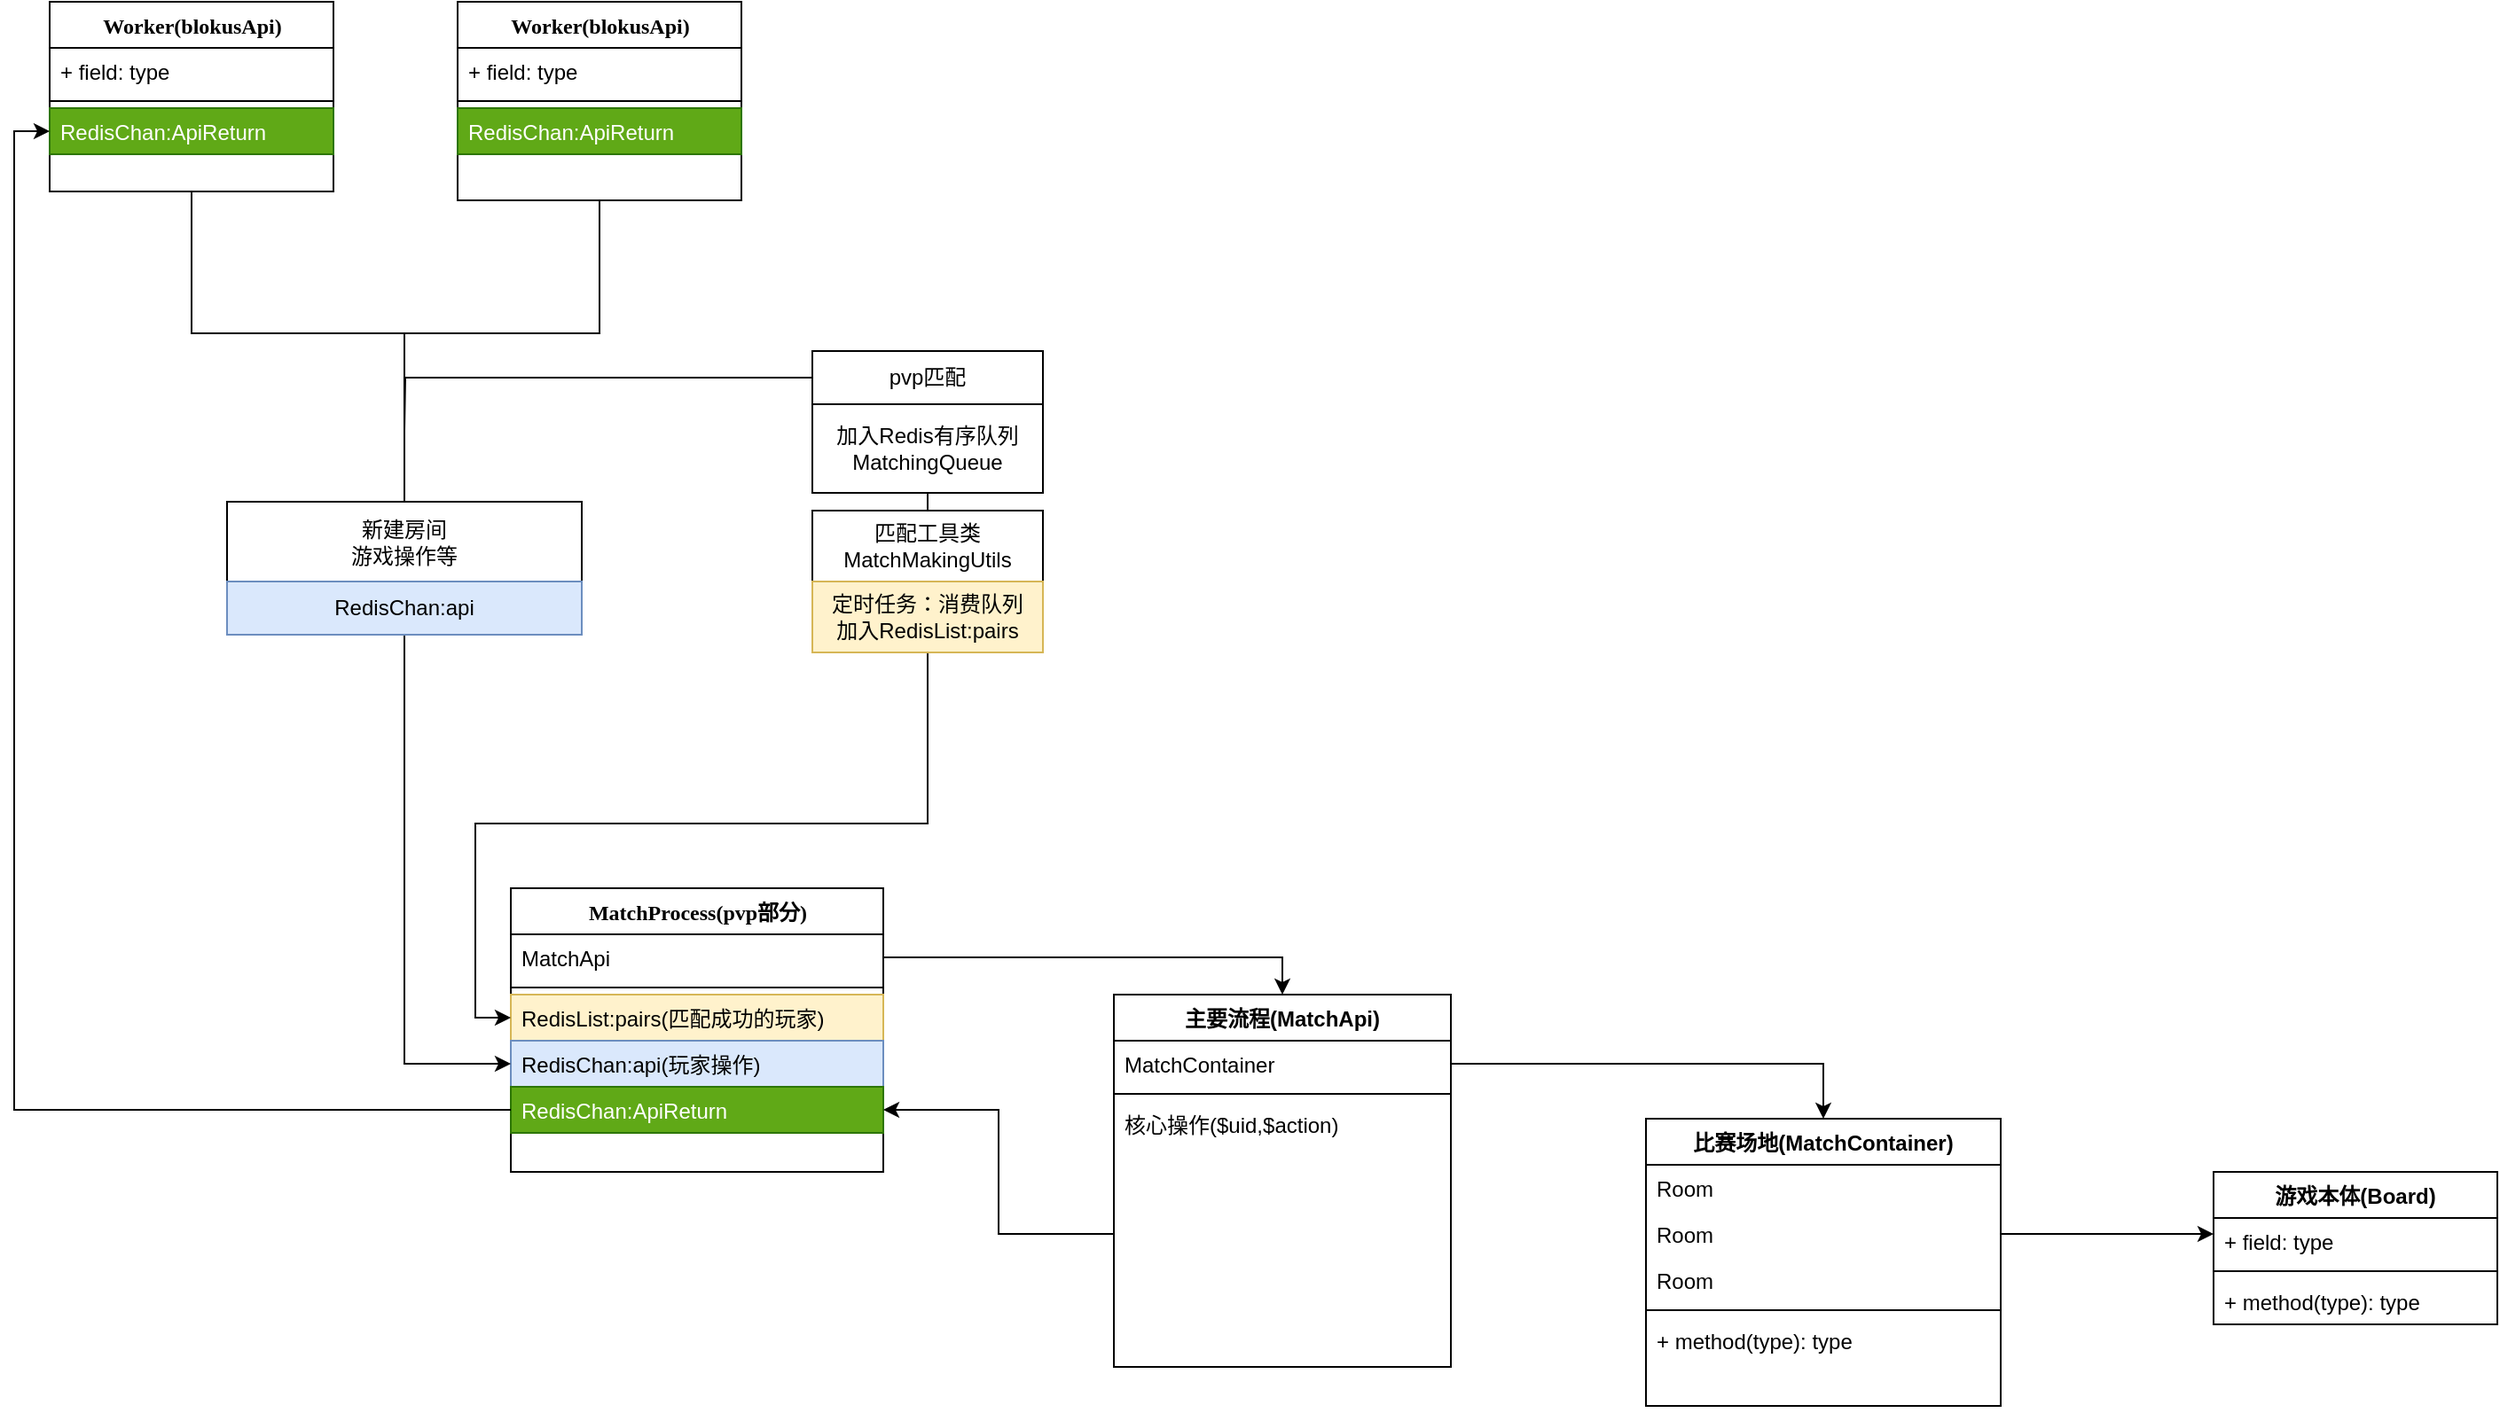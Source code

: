 <mxfile version="14.7.3" type="github">
  <diagram name="Page-1" id="9f46799a-70d6-7492-0946-bef42562c5a5">
    <mxGraphModel dx="1038" dy="548" grid="1" gridSize="10" guides="1" tooltips="1" connect="1" arrows="1" fold="1" page="1" pageScale="1" pageWidth="2336" pageHeight="1654" background="#ffffff" math="0" shadow="0">
      <root>
        <mxCell id="0" />
        <mxCell id="1" parent="0" />
        <mxCell id="VSd684DyAT3_PVR07CFp-17" style="edgeStyle=orthogonalEdgeStyle;rounded=0;orthogonalLoop=1;jettySize=auto;html=1;exitX=0.5;exitY=1;exitDx=0;exitDy=0;endArrow=none;endFill=0;" parent="1" source="78961159f06e98e8-17" edge="1">
          <mxGeometry relative="1" as="geometry">
            <mxPoint x="540" y="457" as="targetPoint" />
            <Array as="points">
              <mxPoint x="420" y="367" />
              <mxPoint x="540" y="367" />
            </Array>
          </mxGeometry>
        </mxCell>
        <mxCell id="78961159f06e98e8-17" value="Worker(blokusApi)" style="swimlane;html=1;fontStyle=1;align=center;verticalAlign=top;childLayout=stackLayout;horizontal=1;startSize=26;horizontalStack=0;resizeParent=1;resizeLast=0;collapsible=1;marginBottom=0;swimlaneFillColor=#ffffff;rounded=0;shadow=0;comic=0;labelBackgroundColor=none;strokeWidth=1;fillColor=none;fontFamily=Verdana;fontSize=12" parent="1" vertex="1">
          <mxGeometry x="340" y="180" width="160" height="107" as="geometry" />
        </mxCell>
        <mxCell id="78961159f06e98e8-24" value="+ field: type" style="text;html=1;strokeColor=none;fillColor=none;align=left;verticalAlign=top;spacingLeft=4;spacingRight=4;whiteSpace=wrap;overflow=hidden;rotatable=0;points=[[0,0.5],[1,0.5]];portConstraint=eastwest;" parent="78961159f06e98e8-17" vertex="1">
          <mxGeometry y="26" width="160" height="26" as="geometry" />
        </mxCell>
        <mxCell id="78961159f06e98e8-19" value="" style="line;html=1;strokeWidth=1;fillColor=none;align=left;verticalAlign=middle;spacingTop=-1;spacingLeft=3;spacingRight=3;rotatable=0;labelPosition=right;points=[];portConstraint=eastwest;" parent="78961159f06e98e8-17" vertex="1">
          <mxGeometry y="52" width="160" height="8" as="geometry" />
        </mxCell>
        <mxCell id="78961159f06e98e8-27" value="RedisChan:ApiReturn" style="text;html=1;strokeColor=#2D7600;fillColor=#60a917;align=left;verticalAlign=top;spacingLeft=4;spacingRight=4;whiteSpace=wrap;overflow=hidden;rotatable=0;points=[[0,0.5],[1,0.5]];portConstraint=eastwest;fontColor=#ffffff;" parent="78961159f06e98e8-17" vertex="1">
          <mxGeometry y="60" width="160" height="26" as="geometry" />
        </mxCell>
        <mxCell id="78961159f06e98e8-56" value="MatchProcess(pvp部分)" style="swimlane;html=1;fontStyle=1;align=center;verticalAlign=top;childLayout=stackLayout;horizontal=1;startSize=26;horizontalStack=0;resizeParent=1;resizeLast=0;collapsible=1;marginBottom=0;swimlaneFillColor=#ffffff;rounded=0;shadow=0;comic=0;labelBackgroundColor=none;strokeWidth=1;fillColor=none;fontFamily=Verdana;fontSize=12" parent="1" vertex="1">
          <mxGeometry x="600" y="680" width="210" height="160" as="geometry" />
        </mxCell>
        <mxCell id="78961159f06e98e8-59" value="MatchApi" style="text;html=1;strokeColor=none;fillColor=none;align=left;verticalAlign=top;spacingLeft=4;spacingRight=4;whiteSpace=wrap;overflow=hidden;rotatable=0;points=[[0,0.5],[1,0.5]];portConstraint=eastwest;" parent="78961159f06e98e8-56" vertex="1">
          <mxGeometry y="26" width="210" height="26" as="geometry" />
        </mxCell>
        <mxCell id="78961159f06e98e8-64" value="" style="line;html=1;strokeWidth=1;fillColor=none;align=left;verticalAlign=middle;spacingTop=-1;spacingLeft=3;spacingRight=3;rotatable=0;labelPosition=right;points=[];portConstraint=eastwest;" parent="78961159f06e98e8-56" vertex="1">
          <mxGeometry y="52" width="210" height="8" as="geometry" />
        </mxCell>
        <mxCell id="78961159f06e98e8-68" value="RedisList:pairs(匹配成功的玩家)" style="text;html=1;strokeColor=#d6b656;fillColor=#fff2cc;align=left;verticalAlign=top;spacingLeft=4;spacingRight=4;whiteSpace=wrap;overflow=hidden;rotatable=0;points=[[0,0.5],[1,0.5]];portConstraint=eastwest;" parent="78961159f06e98e8-56" vertex="1">
          <mxGeometry y="60" width="210" height="26" as="geometry" />
        </mxCell>
        <mxCell id="78961159f06e98e8-65" value="RedisChan:api(玩家操作)" style="text;html=1;strokeColor=#6c8ebf;fillColor=#dae8fc;align=left;verticalAlign=top;spacingLeft=4;spacingRight=4;whiteSpace=wrap;overflow=hidden;rotatable=0;points=[[0,0.5],[1,0.5]];portConstraint=eastwest;" parent="78961159f06e98e8-56" vertex="1">
          <mxGeometry y="86" width="210" height="26" as="geometry" />
        </mxCell>
        <mxCell id="VSd684DyAT3_PVR07CFp-86" value="&lt;span style=&quot;color: rgb(255 , 255 , 255)&quot;&gt;RedisChan:ApiReturn&lt;/span&gt;" style="text;html=1;strokeColor=#2D7600;fillColor=#60a917;align=left;verticalAlign=top;spacingLeft=4;spacingRight=4;whiteSpace=wrap;overflow=hidden;rotatable=0;points=[[0,0.5],[1,0.5]];portConstraint=eastwest;fontColor=#ffffff;" parent="78961159f06e98e8-56" vertex="1">
          <mxGeometry y="112" width="210" height="26" as="geometry" />
        </mxCell>
        <mxCell id="VSd684DyAT3_PVR07CFp-20" value="新建房间&lt;br&gt;游戏操作等" style="rounded=0;whiteSpace=wrap;html=1;" parent="1" vertex="1">
          <mxGeometry x="440" y="462" width="200" height="45" as="geometry" />
        </mxCell>
        <mxCell id="VSd684DyAT3_PVR07CFp-33" style="edgeStyle=orthogonalEdgeStyle;rounded=0;orthogonalLoop=1;jettySize=auto;html=1;endArrow=none;endFill=0;" parent="1" source="VSd684DyAT3_PVR07CFp-28" target="VSd684DyAT3_PVR07CFp-20" edge="1">
          <mxGeometry relative="1" as="geometry">
            <mxPoint x="650" y="377" as="targetPoint" />
            <Array as="points">
              <mxPoint x="650" y="367" />
              <mxPoint x="540" y="367" />
            </Array>
          </mxGeometry>
        </mxCell>
        <mxCell id="VSd684DyAT3_PVR07CFp-28" value="Worker(blokusApi)" style="swimlane;html=1;fontStyle=1;align=center;verticalAlign=top;childLayout=stackLayout;horizontal=1;startSize=26;horizontalStack=0;resizeParent=1;resizeLast=0;collapsible=1;marginBottom=0;swimlaneFillColor=#ffffff;rounded=0;shadow=0;comic=0;labelBackgroundColor=none;strokeWidth=1;fillColor=none;fontFamily=Verdana;fontSize=12" parent="1" vertex="1">
          <mxGeometry x="570" y="180" width="160" height="112" as="geometry" />
        </mxCell>
        <mxCell id="VSd684DyAT3_PVR07CFp-29" value="+ field: type" style="text;html=1;strokeColor=none;fillColor=none;align=left;verticalAlign=top;spacingLeft=4;spacingRight=4;whiteSpace=wrap;overflow=hidden;rotatable=0;points=[[0,0.5],[1,0.5]];portConstraint=eastwest;" parent="VSd684DyAT3_PVR07CFp-28" vertex="1">
          <mxGeometry y="26" width="160" height="26" as="geometry" />
        </mxCell>
        <mxCell id="VSd684DyAT3_PVR07CFp-30" value="" style="line;html=1;strokeWidth=1;fillColor=none;align=left;verticalAlign=middle;spacingTop=-1;spacingLeft=3;spacingRight=3;rotatable=0;labelPosition=right;points=[];portConstraint=eastwest;" parent="VSd684DyAT3_PVR07CFp-28" vertex="1">
          <mxGeometry y="52" width="160" height="8" as="geometry" />
        </mxCell>
        <mxCell id="VSd684DyAT3_PVR07CFp-87" value="RedisChan:ApiReturn" style="text;html=1;strokeColor=#2D7600;fillColor=#60a917;align=left;verticalAlign=top;spacingLeft=4;spacingRight=4;whiteSpace=wrap;overflow=hidden;rotatable=0;points=[[0,0.5],[1,0.5]];portConstraint=eastwest;fontColor=#ffffff;" parent="VSd684DyAT3_PVR07CFp-28" vertex="1">
          <mxGeometry y="60" width="160" height="26" as="geometry" />
        </mxCell>
        <mxCell id="VSd684DyAT3_PVR07CFp-91" style="edgeStyle=orthogonalEdgeStyle;rounded=0;orthogonalLoop=1;jettySize=auto;html=1;entryX=0;entryY=0.5;entryDx=0;entryDy=0;endArrow=classic;endFill=1;" parent="1" source="VSd684DyAT3_PVR07CFp-35" target="78961159f06e98e8-65" edge="1">
          <mxGeometry relative="1" as="geometry" />
        </mxCell>
        <mxCell id="VSd684DyAT3_PVR07CFp-35" value="RedisChan:api" style="rounded=0;whiteSpace=wrap;html=1;fillColor=#dae8fc;strokeColor=#6c8ebf;" parent="1" vertex="1">
          <mxGeometry x="440" y="507" width="200" height="30" as="geometry" />
        </mxCell>
        <mxCell id="VSd684DyAT3_PVR07CFp-46" style="edgeStyle=orthogonalEdgeStyle;rounded=0;orthogonalLoop=1;jettySize=auto;html=1;endArrow=none;endFill=0;" parent="1" source="VSd684DyAT3_PVR07CFp-37" edge="1">
          <mxGeometry relative="1" as="geometry">
            <mxPoint x="540" y="422" as="targetPoint" />
          </mxGeometry>
        </mxCell>
        <mxCell id="VSd684DyAT3_PVR07CFp-37" value="pvp匹配" style="rounded=0;whiteSpace=wrap;html=1;" parent="1" vertex="1">
          <mxGeometry x="770" y="377" width="130" height="30" as="geometry" />
        </mxCell>
        <mxCell id="VSd684DyAT3_PVR07CFp-51" style="edgeStyle=orthogonalEdgeStyle;rounded=0;orthogonalLoop=1;jettySize=auto;html=1;endArrow=none;endFill=0;" parent="1" source="VSd684DyAT3_PVR07CFp-48" target="VSd684DyAT3_PVR07CFp-49" edge="1">
          <mxGeometry relative="1" as="geometry" />
        </mxCell>
        <mxCell id="VSd684DyAT3_PVR07CFp-48" value="加入Redis有序队列&lt;br&gt;MatchingQueue" style="rounded=0;whiteSpace=wrap;html=1;" parent="1" vertex="1">
          <mxGeometry x="770" y="407" width="130" height="50" as="geometry" />
        </mxCell>
        <mxCell id="VSd684DyAT3_PVR07CFp-49" value="匹配工具类&lt;br&gt;MatchMakingUtils" style="rounded=0;whiteSpace=wrap;html=1;" parent="1" vertex="1">
          <mxGeometry x="770" y="467" width="130" height="40" as="geometry" />
        </mxCell>
        <mxCell id="VSd684DyAT3_PVR07CFp-92" style="edgeStyle=orthogonalEdgeStyle;rounded=0;orthogonalLoop=1;jettySize=auto;html=1;entryX=0;entryY=0.5;entryDx=0;entryDy=0;endArrow=classic;endFill=1;" parent="1" source="VSd684DyAT3_PVR07CFp-50" target="78961159f06e98e8-68" edge="1">
          <mxGeometry relative="1" as="geometry" />
        </mxCell>
        <mxCell id="VSd684DyAT3_PVR07CFp-50" value="定时任务：消费队列&lt;br&gt;加入RedisList:pairs" style="rounded=0;whiteSpace=wrap;html=1;fillColor=#fff2cc;strokeColor=#d6b656;" parent="1" vertex="1">
          <mxGeometry x="770" y="507" width="130" height="40" as="geometry" />
        </mxCell>
        <mxCell id="VSd684DyAT3_PVR07CFp-55" value="主要流程(MatchApi)" style="swimlane;fontStyle=1;align=center;verticalAlign=top;childLayout=stackLayout;horizontal=1;startSize=26;horizontalStack=0;resizeParent=1;resizeParentMax=0;resizeLast=0;collapsible=1;marginBottom=0;" parent="1" vertex="1">
          <mxGeometry x="940" y="740" width="190" height="210" as="geometry" />
        </mxCell>
        <mxCell id="VSd684DyAT3_PVR07CFp-61" value="MatchContainer" style="text;strokeColor=none;fillColor=none;align=left;verticalAlign=top;spacingLeft=4;spacingRight=4;overflow=hidden;rotatable=0;points=[[0,0.5],[1,0.5]];portConstraint=eastwest;" parent="VSd684DyAT3_PVR07CFp-55" vertex="1">
          <mxGeometry y="26" width="190" height="26" as="geometry" />
        </mxCell>
        <mxCell id="VSd684DyAT3_PVR07CFp-57" value="" style="line;strokeWidth=1;fillColor=none;align=left;verticalAlign=middle;spacingTop=-1;spacingLeft=3;spacingRight=3;rotatable=0;labelPosition=right;points=[];portConstraint=eastwest;" parent="VSd684DyAT3_PVR07CFp-55" vertex="1">
          <mxGeometry y="52" width="190" height="8" as="geometry" />
        </mxCell>
        <mxCell id="VSd684DyAT3_PVR07CFp-58" value="核心操作($uid,$action)" style="text;strokeColor=none;fillColor=none;align=left;verticalAlign=top;spacingLeft=4;spacingRight=4;overflow=hidden;rotatable=0;points=[[0,0.5],[1,0.5]];portConstraint=eastwest;" parent="VSd684DyAT3_PVR07CFp-55" vertex="1">
          <mxGeometry y="60" width="190" height="150" as="geometry" />
        </mxCell>
        <mxCell id="VSd684DyAT3_PVR07CFp-71" value="比赛场地(MatchContainer)" style="swimlane;fontStyle=1;align=center;verticalAlign=top;childLayout=stackLayout;horizontal=1;startSize=26;horizontalStack=0;resizeParent=1;resizeParentMax=0;resizeLast=0;collapsible=1;marginBottom=0;" parent="1" vertex="1">
          <mxGeometry x="1240" y="810" width="200" height="162" as="geometry" />
        </mxCell>
        <mxCell id="VSd684DyAT3_PVR07CFp-72" value="Room" style="text;strokeColor=none;fillColor=none;align=left;verticalAlign=top;spacingLeft=4;spacingRight=4;overflow=hidden;rotatable=0;points=[[0,0.5],[1,0.5]];portConstraint=eastwest;" parent="VSd684DyAT3_PVR07CFp-71" vertex="1">
          <mxGeometry y="26" width="200" height="26" as="geometry" />
        </mxCell>
        <mxCell id="VSd684DyAT3_PVR07CFp-76" value="Room" style="text;strokeColor=none;fillColor=none;align=left;verticalAlign=top;spacingLeft=4;spacingRight=4;overflow=hidden;rotatable=0;points=[[0,0.5],[1,0.5]];portConstraint=eastwest;" parent="VSd684DyAT3_PVR07CFp-71" vertex="1">
          <mxGeometry y="52" width="200" height="26" as="geometry" />
        </mxCell>
        <mxCell id="VSd684DyAT3_PVR07CFp-82" value="Room" style="text;strokeColor=none;fillColor=none;align=left;verticalAlign=top;spacingLeft=4;spacingRight=4;overflow=hidden;rotatable=0;points=[[0,0.5],[1,0.5]];portConstraint=eastwest;" parent="VSd684DyAT3_PVR07CFp-71" vertex="1">
          <mxGeometry y="78" width="200" height="26" as="geometry" />
        </mxCell>
        <mxCell id="VSd684DyAT3_PVR07CFp-73" value="" style="line;strokeWidth=1;fillColor=none;align=left;verticalAlign=middle;spacingTop=-1;spacingLeft=3;spacingRight=3;rotatable=0;labelPosition=right;points=[];portConstraint=eastwest;" parent="VSd684DyAT3_PVR07CFp-71" vertex="1">
          <mxGeometry y="104" width="200" height="8" as="geometry" />
        </mxCell>
        <mxCell id="VSd684DyAT3_PVR07CFp-74" value="+ method(type): type" style="text;strokeColor=none;fillColor=none;align=left;verticalAlign=top;spacingLeft=4;spacingRight=4;overflow=hidden;rotatable=0;points=[[0,0.5],[1,0.5]];portConstraint=eastwest;" parent="VSd684DyAT3_PVR07CFp-71" vertex="1">
          <mxGeometry y="112" width="200" height="50" as="geometry" />
        </mxCell>
        <mxCell id="VSd684DyAT3_PVR07CFp-89" style="edgeStyle=orthogonalEdgeStyle;rounded=0;orthogonalLoop=1;jettySize=auto;html=1;entryX=0;entryY=0.5;entryDx=0;entryDy=0;endArrow=classic;endFill=1;" parent="1" source="VSd684DyAT3_PVR07CFp-86" target="78961159f06e98e8-27" edge="1">
          <mxGeometry relative="1" as="geometry" />
        </mxCell>
        <mxCell id="VSd684DyAT3_PVR07CFp-90" style="edgeStyle=orthogonalEdgeStyle;rounded=0;orthogonalLoop=1;jettySize=auto;html=1;entryX=1;entryY=0.5;entryDx=0;entryDy=0;endArrow=classic;endFill=1;" parent="1" source="VSd684DyAT3_PVR07CFp-58" target="VSd684DyAT3_PVR07CFp-86" edge="1">
          <mxGeometry relative="1" as="geometry" />
        </mxCell>
        <mxCell id="VSd684DyAT3_PVR07CFp-93" style="edgeStyle=orthogonalEdgeStyle;rounded=0;orthogonalLoop=1;jettySize=auto;html=1;entryX=0.5;entryY=0;entryDx=0;entryDy=0;endArrow=classic;endFill=1;" parent="1" source="VSd684DyAT3_PVR07CFp-61" target="VSd684DyAT3_PVR07CFp-71" edge="1">
          <mxGeometry relative="1" as="geometry" />
        </mxCell>
        <mxCell id="VSd684DyAT3_PVR07CFp-94" style="edgeStyle=orthogonalEdgeStyle;rounded=0;orthogonalLoop=1;jettySize=auto;html=1;entryX=0.5;entryY=0;entryDx=0;entryDy=0;endArrow=classic;endFill=1;" parent="1" source="78961159f06e98e8-59" target="VSd684DyAT3_PVR07CFp-55" edge="1">
          <mxGeometry relative="1" as="geometry" />
        </mxCell>
        <mxCell id="oT5ZPVDRwHjNoOdyPjaU-2" style="edgeStyle=orthogonalEdgeStyle;rounded=0;orthogonalLoop=1;jettySize=auto;html=1;" edge="1" parent="1" source="VSd684DyAT3_PVR07CFp-76">
          <mxGeometry relative="1" as="geometry">
            <mxPoint x="1560" y="875" as="targetPoint" />
          </mxGeometry>
        </mxCell>
        <mxCell id="oT5ZPVDRwHjNoOdyPjaU-3" value="游戏本体(Board)" style="swimlane;fontStyle=1;align=center;verticalAlign=top;childLayout=stackLayout;horizontal=1;startSize=26;horizontalStack=0;resizeParent=1;resizeParentMax=0;resizeLast=0;collapsible=1;marginBottom=0;" vertex="1" parent="1">
          <mxGeometry x="1560" y="840" width="160" height="86" as="geometry" />
        </mxCell>
        <mxCell id="oT5ZPVDRwHjNoOdyPjaU-4" value="+ field: type" style="text;strokeColor=none;fillColor=none;align=left;verticalAlign=top;spacingLeft=4;spacingRight=4;overflow=hidden;rotatable=0;points=[[0,0.5],[1,0.5]];portConstraint=eastwest;" vertex="1" parent="oT5ZPVDRwHjNoOdyPjaU-3">
          <mxGeometry y="26" width="160" height="26" as="geometry" />
        </mxCell>
        <mxCell id="oT5ZPVDRwHjNoOdyPjaU-5" value="" style="line;strokeWidth=1;fillColor=none;align=left;verticalAlign=middle;spacingTop=-1;spacingLeft=3;spacingRight=3;rotatable=0;labelPosition=right;points=[];portConstraint=eastwest;" vertex="1" parent="oT5ZPVDRwHjNoOdyPjaU-3">
          <mxGeometry y="52" width="160" height="8" as="geometry" />
        </mxCell>
        <mxCell id="oT5ZPVDRwHjNoOdyPjaU-6" value="+ method(type): type" style="text;strokeColor=none;fillColor=none;align=left;verticalAlign=top;spacingLeft=4;spacingRight=4;overflow=hidden;rotatable=0;points=[[0,0.5],[1,0.5]];portConstraint=eastwest;" vertex="1" parent="oT5ZPVDRwHjNoOdyPjaU-3">
          <mxGeometry y="60" width="160" height="26" as="geometry" />
        </mxCell>
      </root>
    </mxGraphModel>
  </diagram>
</mxfile>
